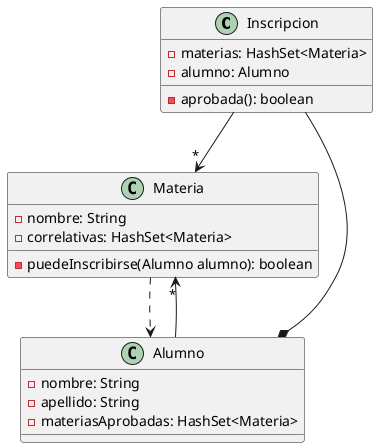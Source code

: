 @startuml
'https://plantuml.com/sequence-diagram
class Inscripcion{
-materias: HashSet<Materia>
-alumno: Alumno
-aprobada(): boolean
}

class Materia{
-nombre: String
-correlativas: HashSet<Materia>
-puedeInscribirse(Alumno alumno): boolean
}

class Alumno{
-nombre: String
-apellido: String
-materiasAprobadas: HashSet<Materia>
}

Inscripcion --> "*" Materia
Inscripcion --* Alumno
Alumno --> "*" Materia
Materia ..> Alumno


@enduml